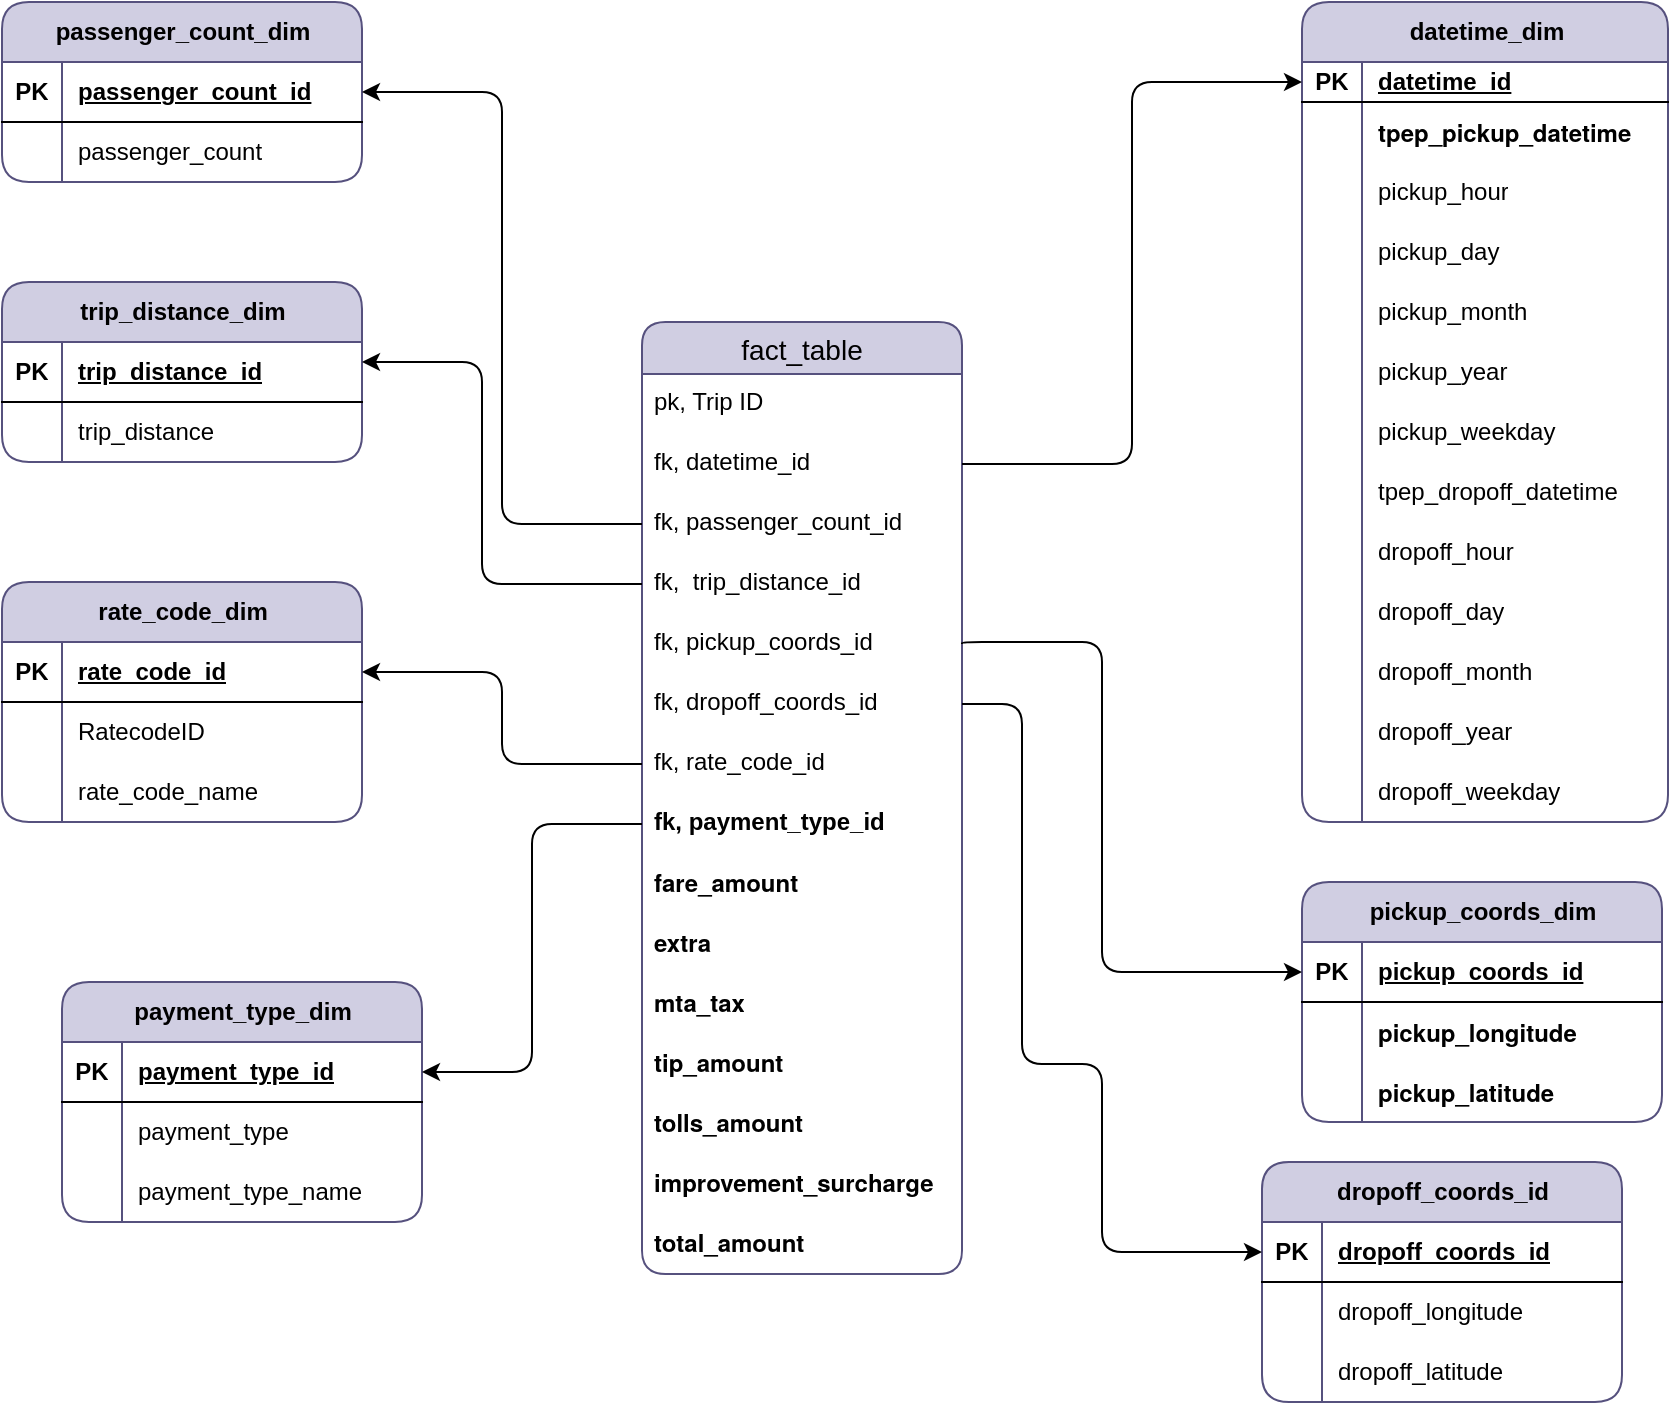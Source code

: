 <mxfile version="24.6.4" type="google">
  <diagram name="Page-1" id="-OGzZAjroekvDQMivrQ4">
    <mxGraphModel grid="1" page="1" gridSize="10" guides="1" tooltips="1" connect="1" arrows="1" fold="1" pageScale="1" pageWidth="850" pageHeight="1100" math="0" shadow="0">
      <root>
        <mxCell id="0" />
        <mxCell id="1" parent="0" />
        <mxCell id="M6rmcIj9cl1ui2gSNNve-17" value="datetime_dim" style="shape=table;startSize=30;container=1;collapsible=1;childLayout=tableLayout;fixedRows=1;rowLines=0;fontStyle=1;align=center;resizeLast=1;html=1;swimlaneLine=1;shadow=0;rounded=1;fillColor=#d0cee2;strokeColor=#56517e;" vertex="1" parent="1">
          <mxGeometry x="660" y="10" width="183" height="410" as="geometry" />
        </mxCell>
        <mxCell id="M6rmcIj9cl1ui2gSNNve-18" value="" style="shape=tableRow;horizontal=0;startSize=0;swimlaneHead=0;swimlaneBody=0;fillColor=none;collapsible=0;dropTarget=0;points=[[0,0.5],[1,0.5]];portConstraint=eastwest;top=0;left=0;right=0;bottom=1;rounded=1;" vertex="1" parent="M6rmcIj9cl1ui2gSNNve-17">
          <mxGeometry y="30" width="183" height="20" as="geometry" />
        </mxCell>
        <mxCell id="M6rmcIj9cl1ui2gSNNve-19" value="PK" style="shape=partialRectangle;connectable=0;fillColor=none;top=0;left=0;bottom=0;right=0;fontStyle=1;overflow=hidden;whiteSpace=wrap;html=1;rounded=1;" vertex="1" parent="M6rmcIj9cl1ui2gSNNve-18">
          <mxGeometry width="30" height="20" as="geometry">
            <mxRectangle width="30" height="20" as="alternateBounds" />
          </mxGeometry>
        </mxCell>
        <mxCell id="M6rmcIj9cl1ui2gSNNve-20" value="datetime_id" style="shape=partialRectangle;connectable=0;fillColor=none;top=0;left=0;bottom=0;right=0;align=left;spacingLeft=6;fontStyle=5;overflow=hidden;whiteSpace=wrap;html=1;rounded=1;" vertex="1" parent="M6rmcIj9cl1ui2gSNNve-18">
          <mxGeometry x="30" width="153" height="20" as="geometry">
            <mxRectangle width="153" height="20" as="alternateBounds" />
          </mxGeometry>
        </mxCell>
        <mxCell id="M6rmcIj9cl1ui2gSNNve-21" value="" style="shape=tableRow;horizontal=0;startSize=0;swimlaneHead=0;swimlaneBody=0;fillColor=none;collapsible=0;dropTarget=0;points=[[0,0.5],[1,0.5]];portConstraint=eastwest;top=0;left=0;right=0;bottom=0;rounded=1;" vertex="1" parent="M6rmcIj9cl1ui2gSNNve-17">
          <mxGeometry y="50" width="183" height="30" as="geometry" />
        </mxCell>
        <mxCell id="M6rmcIj9cl1ui2gSNNve-22" value="" style="shape=partialRectangle;connectable=0;fillColor=none;top=0;left=0;bottom=0;right=0;editable=1;overflow=hidden;whiteSpace=wrap;html=1;rounded=1;" vertex="1" parent="M6rmcIj9cl1ui2gSNNve-21">
          <mxGeometry width="30" height="30" as="geometry">
            <mxRectangle width="30" height="30" as="alternateBounds" />
          </mxGeometry>
        </mxCell>
        <mxCell id="M6rmcIj9cl1ui2gSNNve-23" value="&lt;span style=&quot;font-family: &amp;quot;Helvetica Neue&amp;quot;, Helvetica, Arial, sans-serif; font-weight: 700; text-align: right; background-color: rgb(255, 255, 255);&quot;&gt;tpep_pickup_datetime&lt;/span&gt;" style="shape=partialRectangle;connectable=0;fillColor=none;top=0;left=0;bottom=0;right=0;align=left;spacingLeft=6;overflow=hidden;whiteSpace=wrap;html=1;rounded=1;" vertex="1" parent="M6rmcIj9cl1ui2gSNNve-21">
          <mxGeometry x="30" width="153" height="30" as="geometry">
            <mxRectangle width="153" height="30" as="alternateBounds" />
          </mxGeometry>
        </mxCell>
        <mxCell id="M6rmcIj9cl1ui2gSNNve-58" style="shape=tableRow;horizontal=0;startSize=0;swimlaneHead=0;swimlaneBody=0;fillColor=none;collapsible=0;dropTarget=0;points=[[0,0.5],[1,0.5]];portConstraint=eastwest;top=0;left=0;right=0;bottom=0;rounded=1;" vertex="1" parent="M6rmcIj9cl1ui2gSNNve-17">
          <mxGeometry y="80" width="183" height="30" as="geometry" />
        </mxCell>
        <mxCell id="M6rmcIj9cl1ui2gSNNve-59" style="shape=partialRectangle;connectable=0;fillColor=none;top=0;left=0;bottom=0;right=0;editable=1;overflow=hidden;whiteSpace=wrap;html=1;rounded=1;" vertex="1" parent="M6rmcIj9cl1ui2gSNNve-58">
          <mxGeometry width="30" height="30" as="geometry">
            <mxRectangle width="30" height="30" as="alternateBounds" />
          </mxGeometry>
        </mxCell>
        <mxCell id="M6rmcIj9cl1ui2gSNNve-60" value="pickup_hour" style="shape=partialRectangle;connectable=0;fillColor=none;top=0;left=0;bottom=0;right=0;align=left;spacingLeft=6;overflow=hidden;whiteSpace=wrap;html=1;rounded=1;" vertex="1" parent="M6rmcIj9cl1ui2gSNNve-58">
          <mxGeometry x="30" width="153" height="30" as="geometry">
            <mxRectangle width="153" height="30" as="alternateBounds" />
          </mxGeometry>
        </mxCell>
        <mxCell id="M6rmcIj9cl1ui2gSNNve-55" style="shape=tableRow;horizontal=0;startSize=0;swimlaneHead=0;swimlaneBody=0;fillColor=none;collapsible=0;dropTarget=0;points=[[0,0.5],[1,0.5]];portConstraint=eastwest;top=0;left=0;right=0;bottom=0;rounded=1;" vertex="1" parent="M6rmcIj9cl1ui2gSNNve-17">
          <mxGeometry y="110" width="183" height="30" as="geometry" />
        </mxCell>
        <mxCell id="M6rmcIj9cl1ui2gSNNve-56" style="shape=partialRectangle;connectable=0;fillColor=none;top=0;left=0;bottom=0;right=0;editable=1;overflow=hidden;whiteSpace=wrap;html=1;rounded=1;" vertex="1" parent="M6rmcIj9cl1ui2gSNNve-55">
          <mxGeometry width="30" height="30" as="geometry">
            <mxRectangle width="30" height="30" as="alternateBounds" />
          </mxGeometry>
        </mxCell>
        <mxCell id="M6rmcIj9cl1ui2gSNNve-57" value="pickup_day" style="shape=partialRectangle;connectable=0;fillColor=none;top=0;left=0;bottom=0;right=0;align=left;spacingLeft=6;overflow=hidden;whiteSpace=wrap;html=1;rounded=1;" vertex="1" parent="M6rmcIj9cl1ui2gSNNve-55">
          <mxGeometry x="30" width="153" height="30" as="geometry">
            <mxRectangle width="153" height="30" as="alternateBounds" />
          </mxGeometry>
        </mxCell>
        <mxCell id="M6rmcIj9cl1ui2gSNNve-52" style="shape=tableRow;horizontal=0;startSize=0;swimlaneHead=0;swimlaneBody=0;fillColor=none;collapsible=0;dropTarget=0;points=[[0,0.5],[1,0.5]];portConstraint=eastwest;top=0;left=0;right=0;bottom=0;rounded=1;" vertex="1" parent="M6rmcIj9cl1ui2gSNNve-17">
          <mxGeometry y="140" width="183" height="30" as="geometry" />
        </mxCell>
        <mxCell id="M6rmcIj9cl1ui2gSNNve-53" style="shape=partialRectangle;connectable=0;fillColor=none;top=0;left=0;bottom=0;right=0;editable=1;overflow=hidden;whiteSpace=wrap;html=1;rounded=1;" vertex="1" parent="M6rmcIj9cl1ui2gSNNve-52">
          <mxGeometry width="30" height="30" as="geometry">
            <mxRectangle width="30" height="30" as="alternateBounds" />
          </mxGeometry>
        </mxCell>
        <mxCell id="M6rmcIj9cl1ui2gSNNve-54" value="pickup_month" style="shape=partialRectangle;connectable=0;fillColor=none;top=0;left=0;bottom=0;right=0;align=left;spacingLeft=6;overflow=hidden;whiteSpace=wrap;html=1;rounded=1;" vertex="1" parent="M6rmcIj9cl1ui2gSNNve-52">
          <mxGeometry x="30" width="153" height="30" as="geometry">
            <mxRectangle width="153" height="30" as="alternateBounds" />
          </mxGeometry>
        </mxCell>
        <mxCell id="M6rmcIj9cl1ui2gSNNve-49" style="shape=tableRow;horizontal=0;startSize=0;swimlaneHead=0;swimlaneBody=0;fillColor=none;collapsible=0;dropTarget=0;points=[[0,0.5],[1,0.5]];portConstraint=eastwest;top=0;left=0;right=0;bottom=0;rounded=1;" vertex="1" parent="M6rmcIj9cl1ui2gSNNve-17">
          <mxGeometry y="170" width="183" height="30" as="geometry" />
        </mxCell>
        <mxCell id="M6rmcIj9cl1ui2gSNNve-50" style="shape=partialRectangle;connectable=0;fillColor=none;top=0;left=0;bottom=0;right=0;editable=1;overflow=hidden;whiteSpace=wrap;html=1;rounded=1;" vertex="1" parent="M6rmcIj9cl1ui2gSNNve-49">
          <mxGeometry width="30" height="30" as="geometry">
            <mxRectangle width="30" height="30" as="alternateBounds" />
          </mxGeometry>
        </mxCell>
        <mxCell id="M6rmcIj9cl1ui2gSNNve-51" value="pickup_year" style="shape=partialRectangle;connectable=0;fillColor=none;top=0;left=0;bottom=0;right=0;align=left;spacingLeft=6;overflow=hidden;whiteSpace=wrap;html=1;rounded=1;" vertex="1" parent="M6rmcIj9cl1ui2gSNNve-49">
          <mxGeometry x="30" width="153" height="30" as="geometry">
            <mxRectangle width="153" height="30" as="alternateBounds" />
          </mxGeometry>
        </mxCell>
        <mxCell id="M6rmcIj9cl1ui2gSNNve-46" style="shape=tableRow;horizontal=0;startSize=0;swimlaneHead=0;swimlaneBody=0;fillColor=none;collapsible=0;dropTarget=0;points=[[0,0.5],[1,0.5]];portConstraint=eastwest;top=0;left=0;right=0;bottom=0;rounded=1;" vertex="1" parent="M6rmcIj9cl1ui2gSNNve-17">
          <mxGeometry y="200" width="183" height="30" as="geometry" />
        </mxCell>
        <mxCell id="M6rmcIj9cl1ui2gSNNve-47" style="shape=partialRectangle;connectable=0;fillColor=none;top=0;left=0;bottom=0;right=0;editable=1;overflow=hidden;whiteSpace=wrap;html=1;rounded=1;" vertex="1" parent="M6rmcIj9cl1ui2gSNNve-46">
          <mxGeometry width="30" height="30" as="geometry">
            <mxRectangle width="30" height="30" as="alternateBounds" />
          </mxGeometry>
        </mxCell>
        <mxCell id="M6rmcIj9cl1ui2gSNNve-48" value="pickup_weekday" style="shape=partialRectangle;connectable=0;fillColor=none;top=0;left=0;bottom=0;right=0;align=left;spacingLeft=6;overflow=hidden;whiteSpace=wrap;html=1;rounded=1;" vertex="1" parent="M6rmcIj9cl1ui2gSNNve-46">
          <mxGeometry x="30" width="153" height="30" as="geometry">
            <mxRectangle width="153" height="30" as="alternateBounds" />
          </mxGeometry>
        </mxCell>
        <mxCell id="M6rmcIj9cl1ui2gSNNve-43" style="shape=tableRow;horizontal=0;startSize=0;swimlaneHead=0;swimlaneBody=0;fillColor=none;collapsible=0;dropTarget=0;points=[[0,0.5],[1,0.5]];portConstraint=eastwest;top=0;left=0;right=0;bottom=0;rounded=1;" vertex="1" parent="M6rmcIj9cl1ui2gSNNve-17">
          <mxGeometry y="230" width="183" height="30" as="geometry" />
        </mxCell>
        <mxCell id="M6rmcIj9cl1ui2gSNNve-44" style="shape=partialRectangle;connectable=0;fillColor=none;top=0;left=0;bottom=0;right=0;editable=1;overflow=hidden;whiteSpace=wrap;html=1;rounded=1;" vertex="1" parent="M6rmcIj9cl1ui2gSNNve-43">
          <mxGeometry width="30" height="30" as="geometry">
            <mxRectangle width="30" height="30" as="alternateBounds" />
          </mxGeometry>
        </mxCell>
        <mxCell id="M6rmcIj9cl1ui2gSNNve-45" value="tpep_dropoff_datetime" style="shape=partialRectangle;connectable=0;fillColor=none;top=0;left=0;bottom=0;right=0;align=left;spacingLeft=6;overflow=hidden;whiteSpace=wrap;html=1;rounded=1;" vertex="1" parent="M6rmcIj9cl1ui2gSNNve-43">
          <mxGeometry x="30" width="153" height="30" as="geometry">
            <mxRectangle width="153" height="30" as="alternateBounds" />
          </mxGeometry>
        </mxCell>
        <mxCell id="M6rmcIj9cl1ui2gSNNve-40" style="shape=tableRow;horizontal=0;startSize=0;swimlaneHead=0;swimlaneBody=0;fillColor=none;collapsible=0;dropTarget=0;points=[[0,0.5],[1,0.5]];portConstraint=eastwest;top=0;left=0;right=0;bottom=0;rounded=1;" vertex="1" parent="M6rmcIj9cl1ui2gSNNve-17">
          <mxGeometry y="260" width="183" height="30" as="geometry" />
        </mxCell>
        <mxCell id="M6rmcIj9cl1ui2gSNNve-41" style="shape=partialRectangle;connectable=0;fillColor=none;top=0;left=0;bottom=0;right=0;editable=1;overflow=hidden;whiteSpace=wrap;html=1;rounded=1;" vertex="1" parent="M6rmcIj9cl1ui2gSNNve-40">
          <mxGeometry width="30" height="30" as="geometry">
            <mxRectangle width="30" height="30" as="alternateBounds" />
          </mxGeometry>
        </mxCell>
        <mxCell id="M6rmcIj9cl1ui2gSNNve-42" value="dropoff_hour" style="shape=partialRectangle;connectable=0;fillColor=none;top=0;left=0;bottom=0;right=0;align=left;spacingLeft=6;overflow=hidden;whiteSpace=wrap;html=1;rounded=1;" vertex="1" parent="M6rmcIj9cl1ui2gSNNve-40">
          <mxGeometry x="30" width="153" height="30" as="geometry">
            <mxRectangle width="153" height="30" as="alternateBounds" />
          </mxGeometry>
        </mxCell>
        <mxCell id="M6rmcIj9cl1ui2gSNNve-37" style="shape=tableRow;horizontal=0;startSize=0;swimlaneHead=0;swimlaneBody=0;fillColor=none;collapsible=0;dropTarget=0;points=[[0,0.5],[1,0.5]];portConstraint=eastwest;top=0;left=0;right=0;bottom=0;rounded=1;" vertex="1" parent="M6rmcIj9cl1ui2gSNNve-17">
          <mxGeometry y="290" width="183" height="30" as="geometry" />
        </mxCell>
        <mxCell id="M6rmcIj9cl1ui2gSNNve-38" style="shape=partialRectangle;connectable=0;fillColor=none;top=0;left=0;bottom=0;right=0;editable=1;overflow=hidden;whiteSpace=wrap;html=1;rounded=1;" vertex="1" parent="M6rmcIj9cl1ui2gSNNve-37">
          <mxGeometry width="30" height="30" as="geometry">
            <mxRectangle width="30" height="30" as="alternateBounds" />
          </mxGeometry>
        </mxCell>
        <mxCell id="M6rmcIj9cl1ui2gSNNve-39" value="dropoff_day" style="shape=partialRectangle;connectable=0;fillColor=none;top=0;left=0;bottom=0;right=0;align=left;spacingLeft=6;overflow=hidden;whiteSpace=wrap;html=1;rounded=1;" vertex="1" parent="M6rmcIj9cl1ui2gSNNve-37">
          <mxGeometry x="30" width="153" height="30" as="geometry">
            <mxRectangle width="153" height="30" as="alternateBounds" />
          </mxGeometry>
        </mxCell>
        <mxCell id="M6rmcIj9cl1ui2gSNNve-67" style="shape=tableRow;horizontal=0;startSize=0;swimlaneHead=0;swimlaneBody=0;fillColor=none;collapsible=0;dropTarget=0;points=[[0,0.5],[1,0.5]];portConstraint=eastwest;top=0;left=0;right=0;bottom=0;rounded=1;" vertex="1" parent="M6rmcIj9cl1ui2gSNNve-17">
          <mxGeometry y="320" width="183" height="30" as="geometry" />
        </mxCell>
        <mxCell id="M6rmcIj9cl1ui2gSNNve-68" style="shape=partialRectangle;connectable=0;fillColor=none;top=0;left=0;bottom=0;right=0;editable=1;overflow=hidden;whiteSpace=wrap;html=1;rounded=1;" vertex="1" parent="M6rmcIj9cl1ui2gSNNve-67">
          <mxGeometry width="30" height="30" as="geometry">
            <mxRectangle width="30" height="30" as="alternateBounds" />
          </mxGeometry>
        </mxCell>
        <mxCell id="M6rmcIj9cl1ui2gSNNve-69" value="dropoff_month" style="shape=partialRectangle;connectable=0;fillColor=none;top=0;left=0;bottom=0;right=0;align=left;spacingLeft=6;overflow=hidden;whiteSpace=wrap;html=1;rounded=1;" vertex="1" parent="M6rmcIj9cl1ui2gSNNve-67">
          <mxGeometry x="30" width="153" height="30" as="geometry">
            <mxRectangle width="153" height="30" as="alternateBounds" />
          </mxGeometry>
        </mxCell>
        <mxCell id="M6rmcIj9cl1ui2gSNNve-83" style="shape=tableRow;horizontal=0;startSize=0;swimlaneHead=0;swimlaneBody=0;fillColor=none;collapsible=0;dropTarget=0;points=[[0,0.5],[1,0.5]];portConstraint=eastwest;top=0;left=0;right=0;bottom=0;rounded=1;" vertex="1" parent="M6rmcIj9cl1ui2gSNNve-17">
          <mxGeometry y="350" width="183" height="30" as="geometry" />
        </mxCell>
        <mxCell id="M6rmcIj9cl1ui2gSNNve-84" style="shape=partialRectangle;connectable=0;fillColor=none;top=0;left=0;bottom=0;right=0;editable=1;overflow=hidden;whiteSpace=wrap;html=1;rounded=1;" vertex="1" parent="M6rmcIj9cl1ui2gSNNve-83">
          <mxGeometry width="30" height="30" as="geometry">
            <mxRectangle width="30" height="30" as="alternateBounds" />
          </mxGeometry>
        </mxCell>
        <mxCell id="M6rmcIj9cl1ui2gSNNve-85" value="dropoff_year" style="shape=partialRectangle;connectable=0;fillColor=none;top=0;left=0;bottom=0;right=0;align=left;spacingLeft=6;overflow=hidden;whiteSpace=wrap;html=1;rounded=1;" vertex="1" parent="M6rmcIj9cl1ui2gSNNve-83">
          <mxGeometry x="30" width="153" height="30" as="geometry">
            <mxRectangle width="153" height="30" as="alternateBounds" />
          </mxGeometry>
        </mxCell>
        <mxCell id="M6rmcIj9cl1ui2gSNNve-86" style="shape=tableRow;horizontal=0;startSize=0;swimlaneHead=0;swimlaneBody=0;fillColor=none;collapsible=0;dropTarget=0;points=[[0,0.5],[1,0.5]];portConstraint=eastwest;top=0;left=0;right=0;bottom=0;rounded=1;" vertex="1" parent="M6rmcIj9cl1ui2gSNNve-17">
          <mxGeometry y="380" width="183" height="30" as="geometry" />
        </mxCell>
        <mxCell id="M6rmcIj9cl1ui2gSNNve-87" style="shape=partialRectangle;connectable=0;fillColor=none;top=0;left=0;bottom=0;right=0;editable=1;overflow=hidden;whiteSpace=wrap;html=1;rounded=1;" vertex="1" parent="M6rmcIj9cl1ui2gSNNve-86">
          <mxGeometry width="30" height="30" as="geometry">
            <mxRectangle width="30" height="30" as="alternateBounds" />
          </mxGeometry>
        </mxCell>
        <mxCell id="M6rmcIj9cl1ui2gSNNve-88" value="dropoff_weekday" style="shape=partialRectangle;connectable=0;fillColor=none;top=0;left=0;bottom=0;right=0;align=left;spacingLeft=6;overflow=hidden;whiteSpace=wrap;html=1;rounded=1;" vertex="1" parent="M6rmcIj9cl1ui2gSNNve-86">
          <mxGeometry x="30" width="153" height="30" as="geometry">
            <mxRectangle width="153" height="30" as="alternateBounds" />
          </mxGeometry>
        </mxCell>
        <mxCell id="M6rmcIj9cl1ui2gSNNve-31" value="fact_table" style="swimlane;fontStyle=0;childLayout=stackLayout;horizontal=1;startSize=26;horizontalStack=0;resizeParent=1;resizeParentMax=0;resizeLast=0;collapsible=1;marginBottom=0;align=center;fontSize=14;rounded=1;fillColor=#d0cee2;strokeColor=#56517e;" vertex="1" parent="1">
          <mxGeometry x="330" y="170" width="160" height="476" as="geometry">
            <mxRectangle x="330" y="300" width="100" height="30" as="alternateBounds" />
          </mxGeometry>
        </mxCell>
        <mxCell id="M6rmcIj9cl1ui2gSNNve-32" value="pk, Trip ID" style="text;strokeColor=none;fillColor=none;spacingLeft=4;spacingRight=4;overflow=hidden;rotatable=0;points=[[0,0.5],[1,0.5]];portConstraint=eastwest;fontSize=12;whiteSpace=wrap;html=1;rounded=1;" vertex="1" parent="M6rmcIj9cl1ui2gSNNve-31">
          <mxGeometry y="26" width="160" height="30" as="geometry" />
        </mxCell>
        <mxCell id="M6rmcIj9cl1ui2gSNNve-33" value="fk, datetime_id" style="text;strokeColor=none;fillColor=none;spacingLeft=4;spacingRight=4;overflow=hidden;rotatable=0;points=[[0,0.5],[1,0.5]];portConstraint=eastwest;fontSize=12;whiteSpace=wrap;html=1;rounded=1;" vertex="1" parent="M6rmcIj9cl1ui2gSNNve-31">
          <mxGeometry y="56" width="160" height="30" as="geometry" />
        </mxCell>
        <mxCell id="M6rmcIj9cl1ui2gSNNve-143" value="fk, passenger_count_id" style="text;strokeColor=none;fillColor=none;spacingLeft=4;spacingRight=4;overflow=hidden;rotatable=0;points=[[0,0.5],[1,0.5]];portConstraint=eastwest;fontSize=12;whiteSpace=wrap;html=1;rounded=1;" vertex="1" parent="M6rmcIj9cl1ui2gSNNve-31">
          <mxGeometry y="86" width="160" height="30" as="geometry" />
        </mxCell>
        <mxCell id="M6rmcIj9cl1ui2gSNNve-96" value="fk,&amp;nbsp; trip_distance_id" style="text;strokeColor=none;fillColor=none;spacingLeft=4;spacingRight=4;overflow=hidden;rotatable=0;points=[[0,0.5],[1,0.5]];portConstraint=eastwest;fontSize=12;whiteSpace=wrap;html=1;rounded=1;" vertex="1" parent="M6rmcIj9cl1ui2gSNNve-31">
          <mxGeometry y="116" width="160" height="30" as="geometry" />
        </mxCell>
        <mxCell id="M6rmcIj9cl1ui2gSNNve-114" value="fk, pickup_coords_id" style="text;strokeColor=none;fillColor=none;spacingLeft=4;spacingRight=4;overflow=hidden;rotatable=0;points=[[0,0.5],[1,0.5]];portConstraint=eastwest;fontSize=12;whiteSpace=wrap;html=1;rounded=1;" vertex="1" parent="M6rmcIj9cl1ui2gSNNve-31">
          <mxGeometry y="146" width="160" height="30" as="geometry" />
        </mxCell>
        <mxCell id="M6rmcIj9cl1ui2gSNNve-113" value="fk, dropoff_coords_id" style="text;strokeColor=none;fillColor=none;spacingLeft=4;spacingRight=4;overflow=hidden;rotatable=0;points=[[0,0.5],[1,0.5]];portConstraint=eastwest;fontSize=12;whiteSpace=wrap;html=1;rounded=1;" vertex="1" parent="M6rmcIj9cl1ui2gSNNve-31">
          <mxGeometry y="176" width="160" height="30" as="geometry" />
        </mxCell>
        <mxCell id="M6rmcIj9cl1ui2gSNNve-112" value="fk, rate_code_id" style="text;strokeColor=none;fillColor=none;spacingLeft=4;spacingRight=4;overflow=hidden;rotatable=0;points=[[0,0.5],[1,0.5]];portConstraint=eastwest;fontSize=12;whiteSpace=wrap;html=1;rounded=1;" vertex="1" parent="M6rmcIj9cl1ui2gSNNve-31">
          <mxGeometry y="206" width="160" height="30" as="geometry" />
        </mxCell>
        <mxCell id="M6rmcIj9cl1ui2gSNNve-111" value="&lt;span style=&quot;font-weight: 700;&quot;&gt;fk, payment_type_id&lt;/span&gt;" style="text;strokeColor=none;fillColor=none;spacingLeft=4;spacingRight=4;overflow=hidden;rotatable=0;points=[[0,0.5],[1,0.5]];portConstraint=eastwest;fontSize=12;whiteSpace=wrap;html=1;rounded=1;" vertex="1" parent="M6rmcIj9cl1ui2gSNNve-31">
          <mxGeometry y="236" width="160" height="30" as="geometry" />
        </mxCell>
        <mxCell id="M6rmcIj9cl1ui2gSNNve-172" value="&lt;span style=&quot;font-family: &amp;quot;Helvetica Neue&amp;quot;, Helvetica, Arial, sans-serif; font-weight: 700; text-align: right; background-color: rgb(255, 255, 255);&quot;&gt;fare_amount&lt;/span&gt;" style="text;strokeColor=none;fillColor=none;spacingLeft=4;spacingRight=4;overflow=hidden;rotatable=0;points=[[0,0.5],[1,0.5]];portConstraint=eastwest;fontSize=12;whiteSpace=wrap;html=1;rounded=1;" vertex="1" parent="M6rmcIj9cl1ui2gSNNve-31">
          <mxGeometry y="266" width="160" height="30" as="geometry" />
        </mxCell>
        <mxCell id="M6rmcIj9cl1ui2gSNNve-171" value="&lt;span style=&quot;font-family: &amp;quot;Helvetica Neue&amp;quot;, Helvetica, Arial, sans-serif; font-weight: 700; text-align: right; background-color: rgb(255, 255, 255);&quot;&gt;extra&lt;/span&gt;" style="text;strokeColor=none;fillColor=none;spacingLeft=4;spacingRight=4;overflow=hidden;rotatable=0;points=[[0,0.5],[1,0.5]];portConstraint=eastwest;fontSize=12;whiteSpace=wrap;html=1;rounded=1;" vertex="1" parent="M6rmcIj9cl1ui2gSNNve-31">
          <mxGeometry y="296" width="160" height="30" as="geometry" />
        </mxCell>
        <mxCell id="M6rmcIj9cl1ui2gSNNve-170" value="&lt;span style=&quot;font-family: &amp;quot;Helvetica Neue&amp;quot;, Helvetica, Arial, sans-serif; font-weight: 700; text-align: right; background-color: rgb(255, 255, 255);&quot;&gt;mta_tax&lt;/span&gt;" style="text;strokeColor=none;fillColor=none;spacingLeft=4;spacingRight=4;overflow=hidden;rotatable=0;points=[[0,0.5],[1,0.5]];portConstraint=eastwest;fontSize=12;whiteSpace=wrap;html=1;rounded=1;" vertex="1" parent="M6rmcIj9cl1ui2gSNNve-31">
          <mxGeometry y="326" width="160" height="30" as="geometry" />
        </mxCell>
        <mxCell id="M6rmcIj9cl1ui2gSNNve-177" value="&lt;span style=&quot;font-family: &amp;quot;Helvetica Neue&amp;quot;, Helvetica, Arial, sans-serif; font-weight: 700; text-align: right; background-color: rgb(255, 255, 255);&quot;&gt;tip_amount&lt;/span&gt;&lt;div&gt;&lt;br/&gt;&lt;/div&gt;" style="text;strokeColor=none;fillColor=none;spacingLeft=4;spacingRight=4;overflow=hidden;rotatable=0;points=[[0,0.5],[1,0.5]];portConstraint=eastwest;fontSize=12;whiteSpace=wrap;html=1;rounded=1;" vertex="1" parent="M6rmcIj9cl1ui2gSNNve-31">
          <mxGeometry y="356" width="160" height="30" as="geometry" />
        </mxCell>
        <mxCell id="M6rmcIj9cl1ui2gSNNve-173" value="&lt;span style=&quot;font-family: &amp;quot;Helvetica Neue&amp;quot;, Helvetica, Arial, sans-serif; font-weight: 700; text-align: right; background-color: rgb(255, 255, 255);&quot;&gt;tolls_amount&lt;/span&gt;" style="text;strokeColor=none;fillColor=none;spacingLeft=4;spacingRight=4;overflow=hidden;rotatable=0;points=[[0,0.5],[1,0.5]];portConstraint=eastwest;fontSize=12;whiteSpace=wrap;html=1;rounded=1;" vertex="1" parent="M6rmcIj9cl1ui2gSNNve-31">
          <mxGeometry y="386" width="160" height="30" as="geometry" />
        </mxCell>
        <mxCell id="M6rmcIj9cl1ui2gSNNve-180" value="&lt;span style=&quot;font-family: &amp;quot;Helvetica Neue&amp;quot;, Helvetica, Arial, sans-serif; font-weight: 700; text-align: right; background-color: rgb(255, 255, 255);&quot;&gt;improvement_surcharge&lt;/span&gt;" style="text;strokeColor=none;fillColor=none;spacingLeft=4;spacingRight=4;overflow=hidden;rotatable=0;points=[[0,0.5],[1,0.5]];portConstraint=eastwest;fontSize=12;whiteSpace=wrap;html=1;rounded=1;" vertex="1" parent="M6rmcIj9cl1ui2gSNNve-31">
          <mxGeometry y="416" width="160" height="30" as="geometry" />
        </mxCell>
        <mxCell id="M6rmcIj9cl1ui2gSNNve-179" value="&lt;span style=&quot;font-family: &amp;quot;Helvetica Neue&amp;quot;, Helvetica, Arial, sans-serif; font-weight: 700; text-align: right; background-color: rgb(255, 255, 255);&quot;&gt;total_amount&lt;/span&gt;&lt;div&gt;&lt;br/&gt;&lt;/div&gt;" style="text;strokeColor=none;fillColor=none;spacingLeft=4;spacingRight=4;overflow=hidden;rotatable=0;points=[[0,0.5],[1,0.5]];portConstraint=eastwest;fontSize=12;whiteSpace=wrap;html=1;rounded=1;" vertex="1" parent="M6rmcIj9cl1ui2gSNNve-31">
          <mxGeometry y="446" width="160" height="30" as="geometry" />
        </mxCell>
        <mxCell id="M6rmcIj9cl1ui2gSNNve-36" style="edgeStyle=orthogonalEdgeStyle;rounded=1;orthogonalLoop=1;jettySize=auto;html=1;entryX=0;entryY=0.5;entryDx=0;entryDy=0;" edge="1" parent="1" source="M6rmcIj9cl1ui2gSNNve-33" target="M6rmcIj9cl1ui2gSNNve-18">
          <mxGeometry relative="1" as="geometry" />
        </mxCell>
        <mxCell id="M6rmcIj9cl1ui2gSNNve-70" value="passenger_count_dim" style="shape=table;startSize=30;container=1;collapsible=1;childLayout=tableLayout;fixedRows=1;rowLines=0;fontStyle=1;align=center;resizeLast=1;html=1;rounded=1;fillColor=#d0cee2;strokeColor=#56517e;" vertex="1" parent="1">
          <mxGeometry x="10" y="10" width="180" height="90" as="geometry" />
        </mxCell>
        <mxCell id="M6rmcIj9cl1ui2gSNNve-71" value="" style="shape=tableRow;horizontal=0;startSize=0;swimlaneHead=0;swimlaneBody=0;fillColor=none;collapsible=0;dropTarget=0;points=[[0,0.5],[1,0.5]];portConstraint=eastwest;top=0;left=0;right=0;bottom=1;rounded=1;" vertex="1" parent="M6rmcIj9cl1ui2gSNNve-70">
          <mxGeometry y="30" width="180" height="30" as="geometry" />
        </mxCell>
        <mxCell id="M6rmcIj9cl1ui2gSNNve-72" value="PK" style="shape=partialRectangle;connectable=0;fillColor=none;top=0;left=0;bottom=0;right=0;fontStyle=1;overflow=hidden;whiteSpace=wrap;html=1;rounded=1;" vertex="1" parent="M6rmcIj9cl1ui2gSNNve-71">
          <mxGeometry width="30" height="30" as="geometry">
            <mxRectangle width="30" height="30" as="alternateBounds" />
          </mxGeometry>
        </mxCell>
        <mxCell id="M6rmcIj9cl1ui2gSNNve-73" value="passenger_count_id" style="shape=partialRectangle;connectable=0;fillColor=none;top=0;left=0;bottom=0;right=0;align=left;spacingLeft=6;fontStyle=5;overflow=hidden;whiteSpace=wrap;html=1;rounded=1;" vertex="1" parent="M6rmcIj9cl1ui2gSNNve-71">
          <mxGeometry x="30" width="150" height="30" as="geometry">
            <mxRectangle width="150" height="30" as="alternateBounds" />
          </mxGeometry>
        </mxCell>
        <mxCell id="M6rmcIj9cl1ui2gSNNve-74" value="" style="shape=tableRow;horizontal=0;startSize=0;swimlaneHead=0;swimlaneBody=0;fillColor=none;collapsible=0;dropTarget=0;points=[[0,0.5],[1,0.5]];portConstraint=eastwest;top=0;left=0;right=0;bottom=0;rounded=1;" vertex="1" parent="M6rmcIj9cl1ui2gSNNve-70">
          <mxGeometry y="60" width="180" height="30" as="geometry" />
        </mxCell>
        <mxCell id="M6rmcIj9cl1ui2gSNNve-75" value="" style="shape=partialRectangle;connectable=0;fillColor=none;top=0;left=0;bottom=0;right=0;editable=1;overflow=hidden;whiteSpace=wrap;html=1;rounded=1;" vertex="1" parent="M6rmcIj9cl1ui2gSNNve-74">
          <mxGeometry width="30" height="30" as="geometry">
            <mxRectangle width="30" height="30" as="alternateBounds" />
          </mxGeometry>
        </mxCell>
        <mxCell id="M6rmcIj9cl1ui2gSNNve-76" value="passenger_count" style="shape=partialRectangle;connectable=0;fillColor=none;top=0;left=0;bottom=0;right=0;align=left;spacingLeft=6;overflow=hidden;whiteSpace=wrap;html=1;rounded=1;" vertex="1" parent="M6rmcIj9cl1ui2gSNNve-74">
          <mxGeometry x="30" width="150" height="30" as="geometry">
            <mxRectangle width="150" height="30" as="alternateBounds" />
          </mxGeometry>
        </mxCell>
        <mxCell id="M6rmcIj9cl1ui2gSNNve-97" value="trip_distance_dim" style="shape=table;startSize=30;container=1;collapsible=1;childLayout=tableLayout;fixedRows=1;rowLines=0;fontStyle=1;align=center;resizeLast=1;html=1;rounded=1;fillColor=#d0cee2;strokeColor=#56517e;swimlaneFillColor=default;" vertex="1" parent="1">
          <mxGeometry x="10" y="150" width="180" height="90" as="geometry" />
        </mxCell>
        <mxCell id="M6rmcIj9cl1ui2gSNNve-98" value="" style="shape=tableRow;horizontal=0;startSize=0;swimlaneHead=0;swimlaneBody=0;fillColor=none;collapsible=0;dropTarget=0;points=[[0,0.5],[1,0.5]];portConstraint=eastwest;top=0;left=0;right=0;bottom=1;rounded=1;" vertex="1" parent="M6rmcIj9cl1ui2gSNNve-97">
          <mxGeometry y="30" width="180" height="30" as="geometry" />
        </mxCell>
        <mxCell id="M6rmcIj9cl1ui2gSNNve-99" value="PK" style="shape=partialRectangle;connectable=0;fillColor=none;top=0;left=0;bottom=0;right=0;fontStyle=1;overflow=hidden;whiteSpace=wrap;html=1;rounded=1;" vertex="1" parent="M6rmcIj9cl1ui2gSNNve-98">
          <mxGeometry width="30" height="30" as="geometry">
            <mxRectangle width="30" height="30" as="alternateBounds" />
          </mxGeometry>
        </mxCell>
        <mxCell id="M6rmcIj9cl1ui2gSNNve-100" value="trip_distance_id" style="shape=partialRectangle;connectable=0;fillColor=none;top=0;left=0;bottom=0;right=0;align=left;spacingLeft=6;fontStyle=5;overflow=hidden;whiteSpace=wrap;html=1;rounded=1;" vertex="1" parent="M6rmcIj9cl1ui2gSNNve-98">
          <mxGeometry x="30" width="150" height="30" as="geometry">
            <mxRectangle width="150" height="30" as="alternateBounds" />
          </mxGeometry>
        </mxCell>
        <mxCell id="M6rmcIj9cl1ui2gSNNve-101" value="" style="shape=tableRow;horizontal=0;startSize=0;swimlaneHead=0;swimlaneBody=0;fillColor=none;collapsible=0;dropTarget=0;points=[[0,0.5],[1,0.5]];portConstraint=eastwest;top=0;left=0;right=0;bottom=0;rounded=1;" vertex="1" parent="M6rmcIj9cl1ui2gSNNve-97">
          <mxGeometry y="60" width="180" height="30" as="geometry" />
        </mxCell>
        <mxCell id="M6rmcIj9cl1ui2gSNNve-102" value="" style="shape=partialRectangle;connectable=0;fillColor=none;top=0;left=0;bottom=0;right=0;editable=1;overflow=hidden;whiteSpace=wrap;html=1;rounded=1;" vertex="1" parent="M6rmcIj9cl1ui2gSNNve-101">
          <mxGeometry width="30" height="30" as="geometry">
            <mxRectangle width="30" height="30" as="alternateBounds" />
          </mxGeometry>
        </mxCell>
        <mxCell id="M6rmcIj9cl1ui2gSNNve-103" value="trip_distance" style="shape=partialRectangle;connectable=0;fillColor=none;top=0;left=0;bottom=0;right=0;align=left;spacingLeft=6;overflow=hidden;whiteSpace=wrap;html=1;rounded=1;" vertex="1" parent="M6rmcIj9cl1ui2gSNNve-101">
          <mxGeometry x="30" width="150" height="30" as="geometry">
            <mxRectangle width="150" height="30" as="alternateBounds" />
          </mxGeometry>
        </mxCell>
        <mxCell id="M6rmcIj9cl1ui2gSNNve-110" style="edgeStyle=orthogonalEdgeStyle;rounded=1;orthogonalLoop=1;jettySize=auto;html=1;" edge="1" parent="1" source="M6rmcIj9cl1ui2gSNNve-96">
          <mxGeometry relative="1" as="geometry">
            <mxPoint x="190" y="190" as="targetPoint" />
            <Array as="points">
              <mxPoint x="250" y="301" />
              <mxPoint x="250" y="190" />
              <mxPoint x="190" y="190" />
            </Array>
          </mxGeometry>
        </mxCell>
        <mxCell id="M6rmcIj9cl1ui2gSNNve-115" value="pickup_coords_dim" style="shape=table;startSize=30;container=1;collapsible=1;childLayout=tableLayout;fixedRows=1;rowLines=0;fontStyle=1;align=center;resizeLast=1;html=1;rounded=1;fillColor=#d0cee2;strokeColor=#56517e;" vertex="1" parent="1">
          <mxGeometry x="660" y="450" width="180" height="120" as="geometry" />
        </mxCell>
        <mxCell id="M6rmcIj9cl1ui2gSNNve-116" value="" style="shape=tableRow;horizontal=0;startSize=0;swimlaneHead=0;swimlaneBody=0;fillColor=none;collapsible=0;dropTarget=0;points=[[0,0.5],[1,0.5]];portConstraint=eastwest;top=0;left=0;right=0;bottom=1;rounded=1;" vertex="1" parent="M6rmcIj9cl1ui2gSNNve-115">
          <mxGeometry y="30" width="180" height="30" as="geometry" />
        </mxCell>
        <mxCell id="M6rmcIj9cl1ui2gSNNve-117" value="PK" style="shape=partialRectangle;connectable=0;fillColor=none;top=0;left=0;bottom=0;right=0;fontStyle=1;overflow=hidden;whiteSpace=wrap;html=1;rounded=1;" vertex="1" parent="M6rmcIj9cl1ui2gSNNve-116">
          <mxGeometry width="30" height="30" as="geometry">
            <mxRectangle width="30" height="30" as="alternateBounds" />
          </mxGeometry>
        </mxCell>
        <mxCell id="M6rmcIj9cl1ui2gSNNve-118" value="pickup_coords_id" style="shape=partialRectangle;connectable=0;fillColor=none;top=0;left=0;bottom=0;right=0;align=left;spacingLeft=6;fontStyle=5;overflow=hidden;whiteSpace=wrap;html=1;rounded=1;" vertex="1" parent="M6rmcIj9cl1ui2gSNNve-116">
          <mxGeometry x="30" width="150" height="30" as="geometry">
            <mxRectangle width="150" height="30" as="alternateBounds" />
          </mxGeometry>
        </mxCell>
        <mxCell id="M6rmcIj9cl1ui2gSNNve-119" value="" style="shape=tableRow;horizontal=0;startSize=0;swimlaneHead=0;swimlaneBody=0;fillColor=none;collapsible=0;dropTarget=0;points=[[0,0.5],[1,0.5]];portConstraint=eastwest;top=0;left=0;right=0;bottom=0;rounded=1;" vertex="1" parent="M6rmcIj9cl1ui2gSNNve-115">
          <mxGeometry y="60" width="180" height="30" as="geometry" />
        </mxCell>
        <mxCell id="M6rmcIj9cl1ui2gSNNve-120" value="" style="shape=partialRectangle;connectable=0;fillColor=none;top=0;left=0;bottom=0;right=0;editable=1;overflow=hidden;whiteSpace=wrap;html=1;rounded=1;" vertex="1" parent="M6rmcIj9cl1ui2gSNNve-119">
          <mxGeometry width="30" height="30" as="geometry">
            <mxRectangle width="30" height="30" as="alternateBounds" />
          </mxGeometry>
        </mxCell>
        <mxCell id="M6rmcIj9cl1ui2gSNNve-121" value="&lt;span style=&quot;font-family: &amp;quot;Helvetica Neue&amp;quot;, Helvetica, Arial, sans-serif; font-weight: 700; text-align: right; background-color: rgb(255, 255, 255);&quot;&gt;pickup_longitude&lt;/span&gt;" style="shape=partialRectangle;connectable=0;fillColor=none;top=0;left=0;bottom=0;right=0;align=left;spacingLeft=6;overflow=hidden;whiteSpace=wrap;html=1;rounded=1;" vertex="1" parent="M6rmcIj9cl1ui2gSNNve-119">
          <mxGeometry x="30" width="150" height="30" as="geometry">
            <mxRectangle width="150" height="30" as="alternateBounds" />
          </mxGeometry>
        </mxCell>
        <mxCell id="M6rmcIj9cl1ui2gSNNve-122" value="" style="shape=tableRow;horizontal=0;startSize=0;swimlaneHead=0;swimlaneBody=0;fillColor=none;collapsible=0;dropTarget=0;points=[[0,0.5],[1,0.5]];portConstraint=eastwest;top=0;left=0;right=0;bottom=0;rounded=1;" vertex="1" parent="M6rmcIj9cl1ui2gSNNve-115">
          <mxGeometry y="90" width="180" height="30" as="geometry" />
        </mxCell>
        <mxCell id="M6rmcIj9cl1ui2gSNNve-123" value="" style="shape=partialRectangle;connectable=0;fillColor=none;top=0;left=0;bottom=0;right=0;editable=1;overflow=hidden;whiteSpace=wrap;html=1;rounded=1;" vertex="1" parent="M6rmcIj9cl1ui2gSNNve-122">
          <mxGeometry width="30" height="30" as="geometry">
            <mxRectangle width="30" height="30" as="alternateBounds" />
          </mxGeometry>
        </mxCell>
        <mxCell id="M6rmcIj9cl1ui2gSNNve-124" value="&lt;span style=&quot;font-family: &amp;quot;Helvetica Neue&amp;quot;, Helvetica, Arial, sans-serif; font-weight: 700; text-align: right; background-color: rgb(255, 255, 255);&quot;&gt;pickup_latitude&lt;/span&gt;" style="shape=partialRectangle;connectable=0;fillColor=none;top=0;left=0;bottom=0;right=0;align=left;spacingLeft=6;overflow=hidden;whiteSpace=wrap;html=1;rounded=1;" vertex="1" parent="M6rmcIj9cl1ui2gSNNve-122">
          <mxGeometry x="30" width="150" height="30" as="geometry">
            <mxRectangle width="150" height="30" as="alternateBounds" />
          </mxGeometry>
        </mxCell>
        <mxCell id="M6rmcIj9cl1ui2gSNNve-128" style="edgeStyle=orthogonalEdgeStyle;rounded=1;orthogonalLoop=1;jettySize=auto;html=1;exitX=1;exitY=0.5;exitDx=0;exitDy=0;entryX=0;entryY=0.5;entryDx=0;entryDy=0;" edge="1" parent="1" source="M6rmcIj9cl1ui2gSNNve-114" target="M6rmcIj9cl1ui2gSNNve-116">
          <mxGeometry relative="1" as="geometry">
            <Array as="points">
              <mxPoint x="490" y="330" />
              <mxPoint x="560" y="330" />
              <mxPoint x="560" y="495" />
            </Array>
          </mxGeometry>
        </mxCell>
        <mxCell id="M6rmcIj9cl1ui2gSNNve-130" value="dropoff_coords_id" style="shape=table;startSize=30;container=1;collapsible=1;childLayout=tableLayout;fixedRows=1;rowLines=0;fontStyle=1;align=center;resizeLast=1;html=1;rounded=1;fillColor=#d0cee2;strokeColor=#56517e;" vertex="1" parent="1">
          <mxGeometry x="640" y="590" width="180" height="120" as="geometry" />
        </mxCell>
        <mxCell id="M6rmcIj9cl1ui2gSNNve-131" value="" style="shape=tableRow;horizontal=0;startSize=0;swimlaneHead=0;swimlaneBody=0;fillColor=none;collapsible=0;dropTarget=0;points=[[0,0.5],[1,0.5]];portConstraint=eastwest;top=0;left=0;right=0;bottom=1;rounded=1;" vertex="1" parent="M6rmcIj9cl1ui2gSNNve-130">
          <mxGeometry y="30" width="180" height="30" as="geometry" />
        </mxCell>
        <mxCell id="M6rmcIj9cl1ui2gSNNve-132" value="PK" style="shape=partialRectangle;connectable=0;fillColor=none;top=0;left=0;bottom=0;right=0;fontStyle=1;overflow=hidden;whiteSpace=wrap;html=1;rounded=1;" vertex="1" parent="M6rmcIj9cl1ui2gSNNve-131">
          <mxGeometry width="30" height="30" as="geometry">
            <mxRectangle width="30" height="30" as="alternateBounds" />
          </mxGeometry>
        </mxCell>
        <mxCell id="M6rmcIj9cl1ui2gSNNve-133" value="dropoff_coords_id" style="shape=partialRectangle;connectable=0;fillColor=none;top=0;left=0;bottom=0;right=0;align=left;spacingLeft=6;fontStyle=5;overflow=hidden;whiteSpace=wrap;html=1;rounded=1;" vertex="1" parent="M6rmcIj9cl1ui2gSNNve-131">
          <mxGeometry x="30" width="150" height="30" as="geometry">
            <mxRectangle width="150" height="30" as="alternateBounds" />
          </mxGeometry>
        </mxCell>
        <mxCell id="M6rmcIj9cl1ui2gSNNve-134" value="" style="shape=tableRow;horizontal=0;startSize=0;swimlaneHead=0;swimlaneBody=0;fillColor=none;collapsible=0;dropTarget=0;points=[[0,0.5],[1,0.5]];portConstraint=eastwest;top=0;left=0;right=0;bottom=0;rounded=1;" vertex="1" parent="M6rmcIj9cl1ui2gSNNve-130">
          <mxGeometry y="60" width="180" height="30" as="geometry" />
        </mxCell>
        <mxCell id="M6rmcIj9cl1ui2gSNNve-135" value="" style="shape=partialRectangle;connectable=0;fillColor=none;top=0;left=0;bottom=0;right=0;editable=1;overflow=hidden;whiteSpace=wrap;html=1;rounded=1;" vertex="1" parent="M6rmcIj9cl1ui2gSNNve-134">
          <mxGeometry width="30" height="30" as="geometry">
            <mxRectangle width="30" height="30" as="alternateBounds" />
          </mxGeometry>
        </mxCell>
        <mxCell id="M6rmcIj9cl1ui2gSNNve-136" value="dropoff_longitude" style="shape=partialRectangle;connectable=0;fillColor=none;top=0;left=0;bottom=0;right=0;align=left;spacingLeft=6;overflow=hidden;whiteSpace=wrap;html=1;rounded=1;" vertex="1" parent="M6rmcIj9cl1ui2gSNNve-134">
          <mxGeometry x="30" width="150" height="30" as="geometry">
            <mxRectangle width="150" height="30" as="alternateBounds" />
          </mxGeometry>
        </mxCell>
        <mxCell id="M6rmcIj9cl1ui2gSNNve-137" value="" style="shape=tableRow;horizontal=0;startSize=0;swimlaneHead=0;swimlaneBody=0;fillColor=none;collapsible=0;dropTarget=0;points=[[0,0.5],[1,0.5]];portConstraint=eastwest;top=0;left=0;right=0;bottom=0;rounded=1;" vertex="1" parent="M6rmcIj9cl1ui2gSNNve-130">
          <mxGeometry y="90" width="180" height="30" as="geometry" />
        </mxCell>
        <mxCell id="M6rmcIj9cl1ui2gSNNve-138" value="" style="shape=partialRectangle;connectable=0;fillColor=none;top=0;left=0;bottom=0;right=0;editable=1;overflow=hidden;whiteSpace=wrap;html=1;rounded=1;" vertex="1" parent="M6rmcIj9cl1ui2gSNNve-137">
          <mxGeometry width="30" height="30" as="geometry">
            <mxRectangle width="30" height="30" as="alternateBounds" />
          </mxGeometry>
        </mxCell>
        <mxCell id="M6rmcIj9cl1ui2gSNNve-139" value="dropoff_latitude" style="shape=partialRectangle;connectable=0;fillColor=none;top=0;left=0;bottom=0;right=0;align=left;spacingLeft=6;overflow=hidden;whiteSpace=wrap;html=1;rounded=1;" vertex="1" parent="M6rmcIj9cl1ui2gSNNve-137">
          <mxGeometry x="30" width="150" height="30" as="geometry">
            <mxRectangle width="150" height="30" as="alternateBounds" />
          </mxGeometry>
        </mxCell>
        <mxCell id="M6rmcIj9cl1ui2gSNNve-129" style="edgeStyle=orthogonalEdgeStyle;rounded=1;orthogonalLoop=1;jettySize=auto;html=1;entryX=0;entryY=0.5;entryDx=0;entryDy=0;exitX=1;exitY=0.5;exitDx=0;exitDy=0;" edge="1" parent="1" target="M6rmcIj9cl1ui2gSNNve-131" source="M6rmcIj9cl1ui2gSNNve-113">
          <mxGeometry relative="1" as="geometry">
            <mxPoint x="640" y="610" as="targetPoint" />
            <mxPoint x="490" y="390" as="sourcePoint" />
            <Array as="points">
              <mxPoint x="520" y="361" />
              <mxPoint x="520" y="541" />
              <mxPoint x="560" y="541" />
              <mxPoint x="560" y="635" />
            </Array>
          </mxGeometry>
        </mxCell>
        <mxCell id="M6rmcIj9cl1ui2gSNNve-144" style="edgeStyle=orthogonalEdgeStyle;rounded=1;orthogonalLoop=1;jettySize=auto;html=1;entryX=1;entryY=0.5;entryDx=0;entryDy=0;" edge="1" parent="1" source="M6rmcIj9cl1ui2gSNNve-143" target="M6rmcIj9cl1ui2gSNNve-71">
          <mxGeometry relative="1" as="geometry" />
        </mxCell>
        <mxCell id="M6rmcIj9cl1ui2gSNNve-145" value="rate_code_dim" style="shape=table;startSize=30;container=1;collapsible=1;childLayout=tableLayout;fixedRows=1;rowLines=0;fontStyle=1;align=center;resizeLast=1;html=1;rounded=1;fillColor=#d0cee2;strokeColor=#56517e;" vertex="1" parent="1">
          <mxGeometry x="10" y="300" width="180" height="120" as="geometry" />
        </mxCell>
        <mxCell id="M6rmcIj9cl1ui2gSNNve-146" value="" style="shape=tableRow;horizontal=0;startSize=0;swimlaneHead=0;swimlaneBody=0;fillColor=none;collapsible=0;dropTarget=0;points=[[0,0.5],[1,0.5]];portConstraint=eastwest;top=0;left=0;right=0;bottom=1;rounded=1;" vertex="1" parent="M6rmcIj9cl1ui2gSNNve-145">
          <mxGeometry y="30" width="180" height="30" as="geometry" />
        </mxCell>
        <mxCell id="M6rmcIj9cl1ui2gSNNve-147" value="PK" style="shape=partialRectangle;connectable=0;fillColor=none;top=0;left=0;bottom=0;right=0;fontStyle=1;overflow=hidden;whiteSpace=wrap;html=1;rounded=1;" vertex="1" parent="M6rmcIj9cl1ui2gSNNve-146">
          <mxGeometry width="30" height="30" as="geometry">
            <mxRectangle width="30" height="30" as="alternateBounds" />
          </mxGeometry>
        </mxCell>
        <mxCell id="M6rmcIj9cl1ui2gSNNve-148" value="rate_code_id" style="shape=partialRectangle;connectable=0;fillColor=none;top=0;left=0;bottom=0;right=0;align=left;spacingLeft=6;fontStyle=5;overflow=hidden;whiteSpace=wrap;html=1;rounded=1;" vertex="1" parent="M6rmcIj9cl1ui2gSNNve-146">
          <mxGeometry x="30" width="150" height="30" as="geometry">
            <mxRectangle width="150" height="30" as="alternateBounds" />
          </mxGeometry>
        </mxCell>
        <mxCell id="M6rmcIj9cl1ui2gSNNve-149" value="" style="shape=tableRow;horizontal=0;startSize=0;swimlaneHead=0;swimlaneBody=0;fillColor=none;collapsible=0;dropTarget=0;points=[[0,0.5],[1,0.5]];portConstraint=eastwest;top=0;left=0;right=0;bottom=0;rounded=1;" vertex="1" parent="M6rmcIj9cl1ui2gSNNve-145">
          <mxGeometry y="60" width="180" height="30" as="geometry" />
        </mxCell>
        <mxCell id="M6rmcIj9cl1ui2gSNNve-150" value="" style="shape=partialRectangle;connectable=0;fillColor=none;top=0;left=0;bottom=0;right=0;editable=1;overflow=hidden;whiteSpace=wrap;html=1;rounded=1;" vertex="1" parent="M6rmcIj9cl1ui2gSNNve-149">
          <mxGeometry width="30" height="30" as="geometry">
            <mxRectangle width="30" height="30" as="alternateBounds" />
          </mxGeometry>
        </mxCell>
        <mxCell id="M6rmcIj9cl1ui2gSNNve-151" value="RatecodeID" style="shape=partialRectangle;connectable=0;fillColor=none;top=0;left=0;bottom=0;right=0;align=left;spacingLeft=6;overflow=hidden;whiteSpace=wrap;html=1;rounded=1;" vertex="1" parent="M6rmcIj9cl1ui2gSNNve-149">
          <mxGeometry x="30" width="150" height="30" as="geometry">
            <mxRectangle width="150" height="30" as="alternateBounds" />
          </mxGeometry>
        </mxCell>
        <mxCell id="M6rmcIj9cl1ui2gSNNve-152" value="" style="shape=tableRow;horizontal=0;startSize=0;swimlaneHead=0;swimlaneBody=0;fillColor=none;collapsible=0;dropTarget=0;points=[[0,0.5],[1,0.5]];portConstraint=eastwest;top=0;left=0;right=0;bottom=0;rounded=1;" vertex="1" parent="M6rmcIj9cl1ui2gSNNve-145">
          <mxGeometry y="90" width="180" height="30" as="geometry" />
        </mxCell>
        <mxCell id="M6rmcIj9cl1ui2gSNNve-153" value="" style="shape=partialRectangle;connectable=0;fillColor=none;top=0;left=0;bottom=0;right=0;editable=1;overflow=hidden;whiteSpace=wrap;html=1;rounded=1;" vertex="1" parent="M6rmcIj9cl1ui2gSNNve-152">
          <mxGeometry width="30" height="30" as="geometry">
            <mxRectangle width="30" height="30" as="alternateBounds" />
          </mxGeometry>
        </mxCell>
        <mxCell id="M6rmcIj9cl1ui2gSNNve-154" value="rate_code_name" style="shape=partialRectangle;connectable=0;fillColor=none;top=0;left=0;bottom=0;right=0;align=left;spacingLeft=6;overflow=hidden;whiteSpace=wrap;html=1;rounded=1;" vertex="1" parent="M6rmcIj9cl1ui2gSNNve-152">
          <mxGeometry x="30" width="150" height="30" as="geometry">
            <mxRectangle width="150" height="30" as="alternateBounds" />
          </mxGeometry>
        </mxCell>
        <mxCell id="M6rmcIj9cl1ui2gSNNve-158" style="edgeStyle=orthogonalEdgeStyle;rounded=1;orthogonalLoop=1;jettySize=auto;html=1;entryX=1;entryY=0.5;entryDx=0;entryDy=0;" edge="1" parent="1" source="M6rmcIj9cl1ui2gSNNve-112" target="M6rmcIj9cl1ui2gSNNve-146">
          <mxGeometry relative="1" as="geometry" />
        </mxCell>
        <mxCell id="M6rmcIj9cl1ui2gSNNve-159" value="payment_type_dim" style="shape=table;startSize=30;container=1;collapsible=1;childLayout=tableLayout;fixedRows=1;rowLines=0;fontStyle=1;align=center;resizeLast=1;html=1;rounded=1;fillColor=#d0cee2;strokeColor=#56517e;" vertex="1" parent="1">
          <mxGeometry x="40" y="500" width="180" height="120" as="geometry" />
        </mxCell>
        <mxCell id="M6rmcIj9cl1ui2gSNNve-160" value="" style="shape=tableRow;horizontal=0;startSize=0;swimlaneHead=0;swimlaneBody=0;fillColor=none;collapsible=0;dropTarget=0;points=[[0,0.5],[1,0.5]];portConstraint=eastwest;top=0;left=0;right=0;bottom=1;rounded=1;" vertex="1" parent="M6rmcIj9cl1ui2gSNNve-159">
          <mxGeometry y="30" width="180" height="30" as="geometry" />
        </mxCell>
        <mxCell id="M6rmcIj9cl1ui2gSNNve-161" value="PK" style="shape=partialRectangle;connectable=0;fillColor=none;top=0;left=0;bottom=0;right=0;fontStyle=1;overflow=hidden;whiteSpace=wrap;html=1;rounded=1;" vertex="1" parent="M6rmcIj9cl1ui2gSNNve-160">
          <mxGeometry width="30" height="30" as="geometry">
            <mxRectangle width="30" height="30" as="alternateBounds" />
          </mxGeometry>
        </mxCell>
        <mxCell id="M6rmcIj9cl1ui2gSNNve-162" value="payment_type_id" style="shape=partialRectangle;connectable=0;fillColor=none;top=0;left=0;bottom=0;right=0;align=left;spacingLeft=6;fontStyle=5;overflow=hidden;whiteSpace=wrap;html=1;rounded=1;" vertex="1" parent="M6rmcIj9cl1ui2gSNNve-160">
          <mxGeometry x="30" width="150" height="30" as="geometry">
            <mxRectangle width="150" height="30" as="alternateBounds" />
          </mxGeometry>
        </mxCell>
        <mxCell id="M6rmcIj9cl1ui2gSNNve-163" value="" style="shape=tableRow;horizontal=0;startSize=0;swimlaneHead=0;swimlaneBody=0;fillColor=none;collapsible=0;dropTarget=0;points=[[0,0.5],[1,0.5]];portConstraint=eastwest;top=0;left=0;right=0;bottom=0;rounded=1;" vertex="1" parent="M6rmcIj9cl1ui2gSNNve-159">
          <mxGeometry y="60" width="180" height="30" as="geometry" />
        </mxCell>
        <mxCell id="M6rmcIj9cl1ui2gSNNve-164" value="" style="shape=partialRectangle;connectable=0;fillColor=none;top=0;left=0;bottom=0;right=0;editable=1;overflow=hidden;whiteSpace=wrap;html=1;rounded=1;" vertex="1" parent="M6rmcIj9cl1ui2gSNNve-163">
          <mxGeometry width="30" height="30" as="geometry">
            <mxRectangle width="30" height="30" as="alternateBounds" />
          </mxGeometry>
        </mxCell>
        <mxCell id="M6rmcIj9cl1ui2gSNNve-165" value="payment_type" style="shape=partialRectangle;connectable=0;fillColor=none;top=0;left=0;bottom=0;right=0;align=left;spacingLeft=6;overflow=hidden;whiteSpace=wrap;html=1;rounded=1;" vertex="1" parent="M6rmcIj9cl1ui2gSNNve-163">
          <mxGeometry x="30" width="150" height="30" as="geometry">
            <mxRectangle width="150" height="30" as="alternateBounds" />
          </mxGeometry>
        </mxCell>
        <mxCell id="M6rmcIj9cl1ui2gSNNve-166" value="" style="shape=tableRow;horizontal=0;startSize=0;swimlaneHead=0;swimlaneBody=0;fillColor=none;collapsible=0;dropTarget=0;points=[[0,0.5],[1,0.5]];portConstraint=eastwest;top=0;left=0;right=0;bottom=0;rounded=1;" vertex="1" parent="M6rmcIj9cl1ui2gSNNve-159">
          <mxGeometry y="90" width="180" height="30" as="geometry" />
        </mxCell>
        <mxCell id="M6rmcIj9cl1ui2gSNNve-167" value="" style="shape=partialRectangle;connectable=0;fillColor=none;top=0;left=0;bottom=0;right=0;editable=1;overflow=hidden;whiteSpace=wrap;html=1;rounded=1;" vertex="1" parent="M6rmcIj9cl1ui2gSNNve-166">
          <mxGeometry width="30" height="30" as="geometry">
            <mxRectangle width="30" height="30" as="alternateBounds" />
          </mxGeometry>
        </mxCell>
        <mxCell id="M6rmcIj9cl1ui2gSNNve-168" value="payment_type_name" style="shape=partialRectangle;connectable=0;fillColor=none;top=0;left=0;bottom=0;right=0;align=left;spacingLeft=6;overflow=hidden;whiteSpace=wrap;html=1;rounded=1;" vertex="1" parent="M6rmcIj9cl1ui2gSNNve-166">
          <mxGeometry x="30" width="150" height="30" as="geometry">
            <mxRectangle width="150" height="30" as="alternateBounds" />
          </mxGeometry>
        </mxCell>
        <mxCell id="M6rmcIj9cl1ui2gSNNve-169" style="edgeStyle=orthogonalEdgeStyle;rounded=1;orthogonalLoop=1;jettySize=auto;html=1;entryX=1;entryY=0.5;entryDx=0;entryDy=0;" edge="1" parent="1" source="M6rmcIj9cl1ui2gSNNve-111" target="M6rmcIj9cl1ui2gSNNve-160">
          <mxGeometry relative="1" as="geometry" />
        </mxCell>
      </root>
    </mxGraphModel>
  </diagram>
</mxfile>
